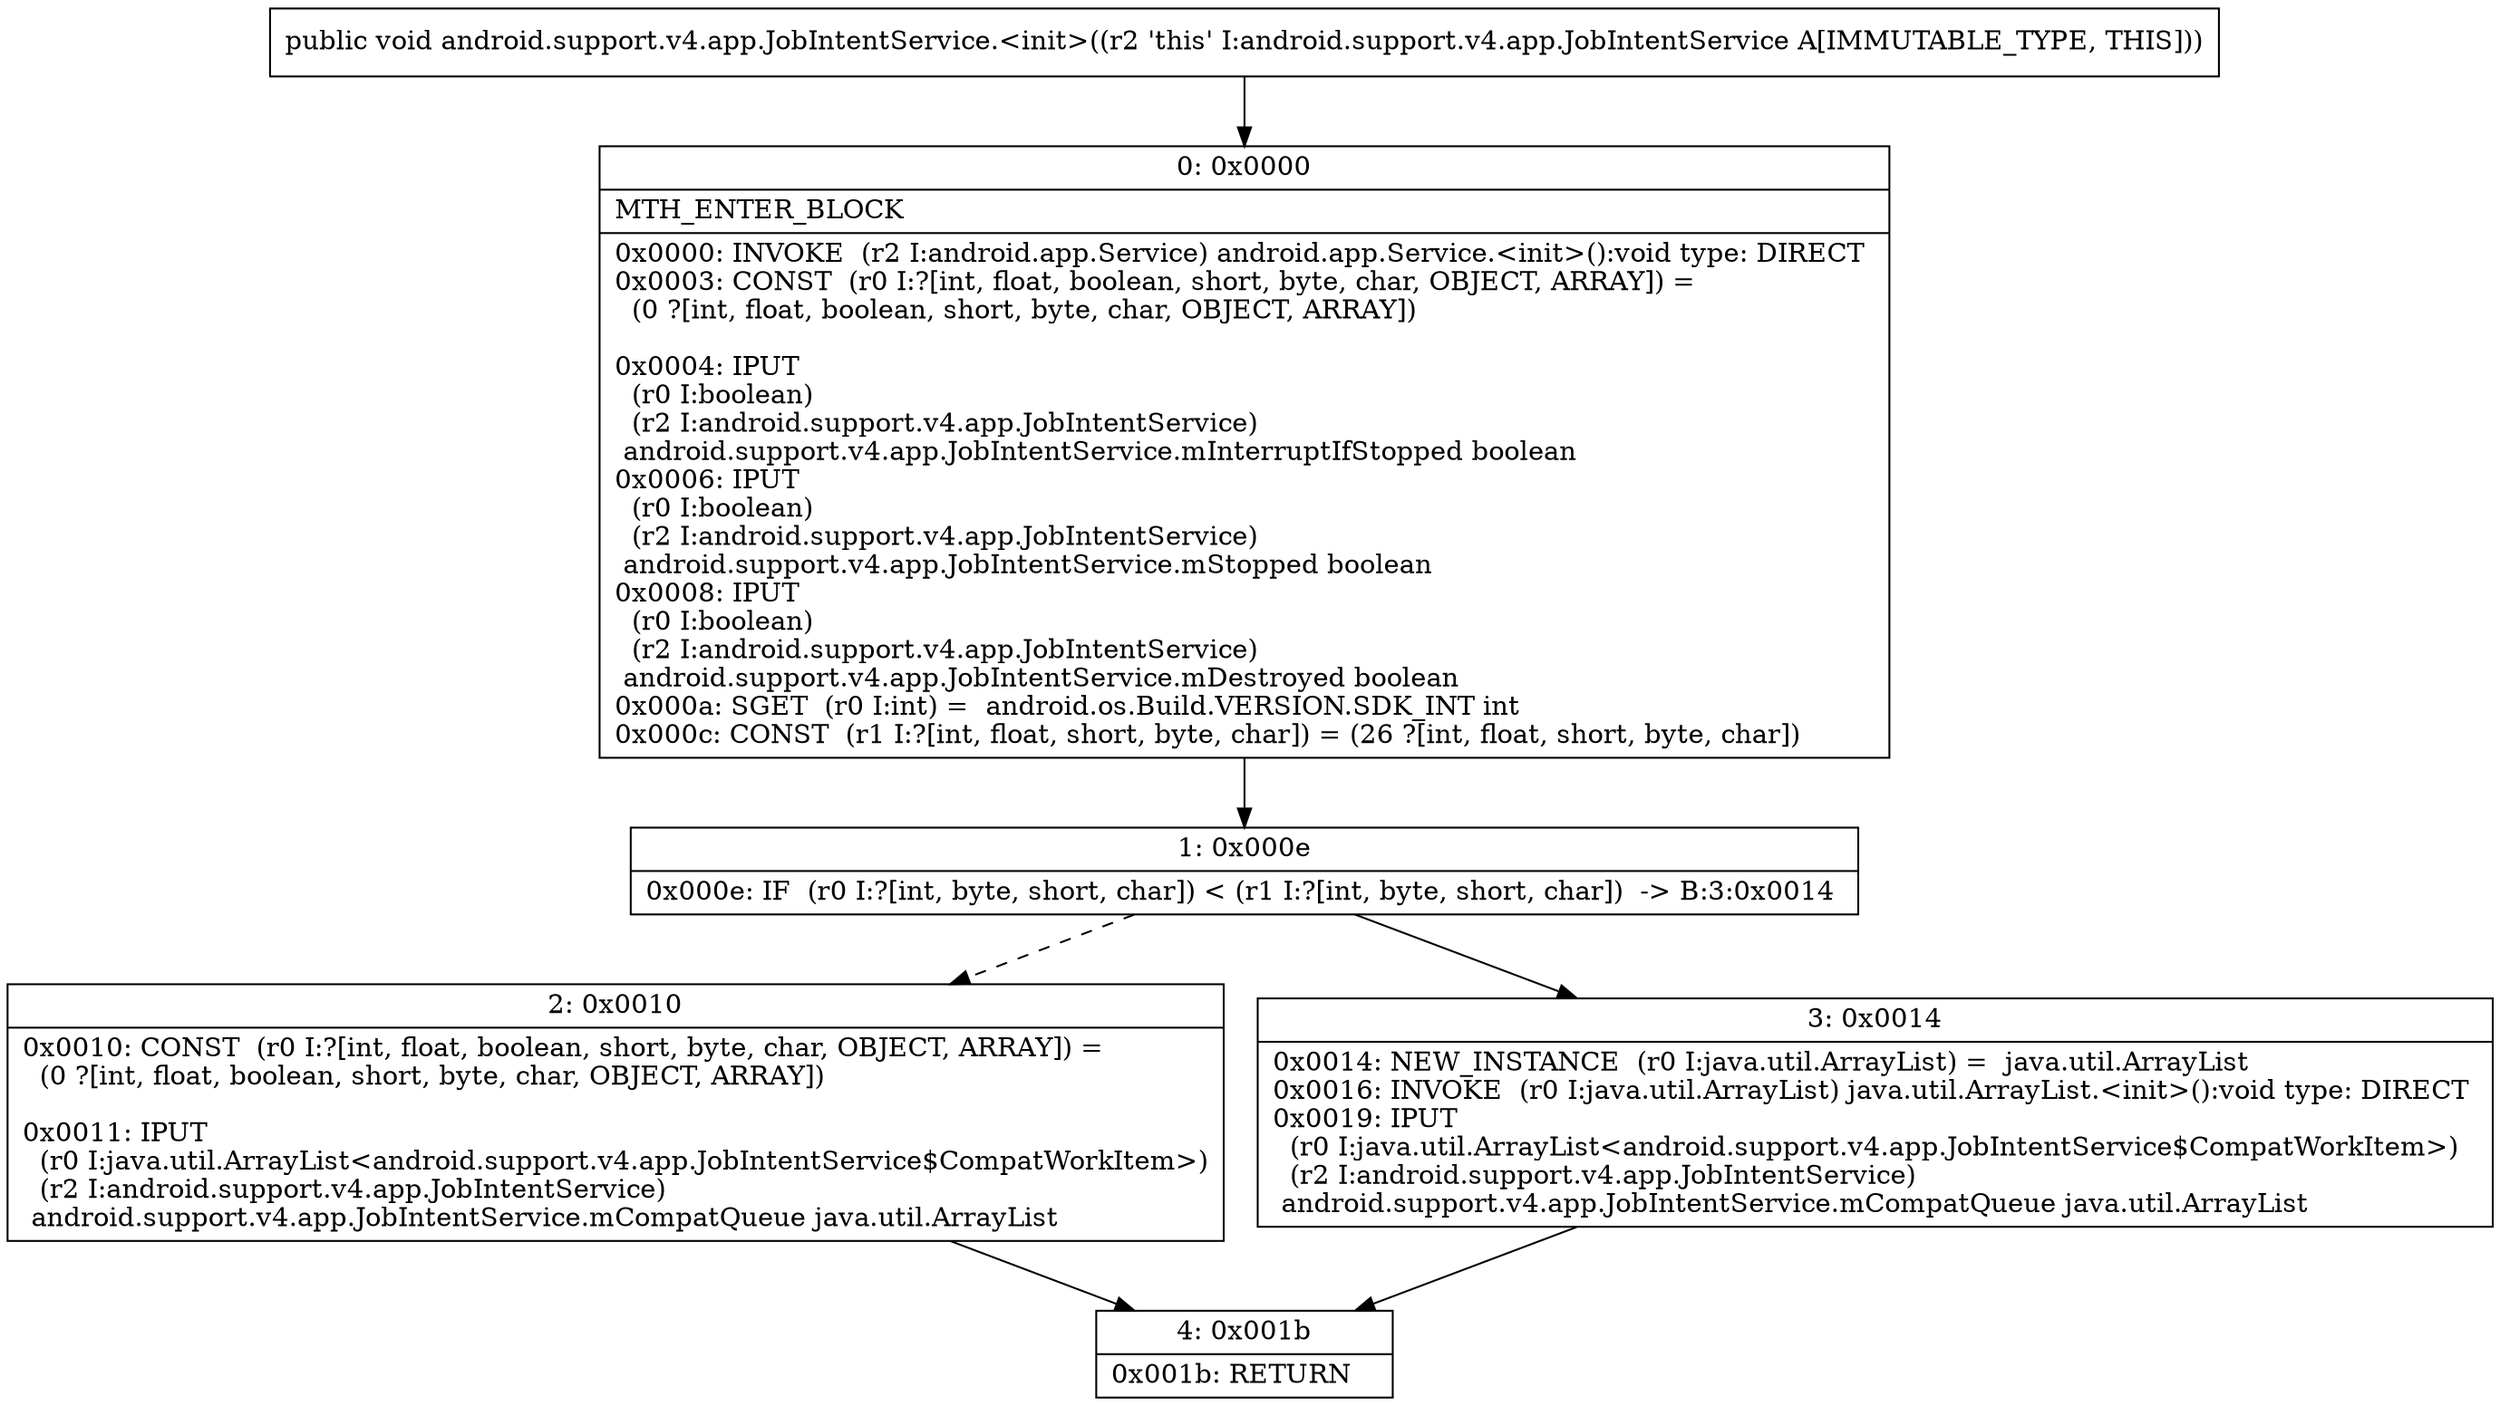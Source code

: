 digraph "CFG forandroid.support.v4.app.JobIntentService.\<init\>()V" {
Node_0 [shape=record,label="{0\:\ 0x0000|MTH_ENTER_BLOCK\l|0x0000: INVOKE  (r2 I:android.app.Service) android.app.Service.\<init\>():void type: DIRECT \l0x0003: CONST  (r0 I:?[int, float, boolean, short, byte, char, OBJECT, ARRAY]) = \l  (0 ?[int, float, boolean, short, byte, char, OBJECT, ARRAY])\l \l0x0004: IPUT  \l  (r0 I:boolean)\l  (r2 I:android.support.v4.app.JobIntentService)\l android.support.v4.app.JobIntentService.mInterruptIfStopped boolean \l0x0006: IPUT  \l  (r0 I:boolean)\l  (r2 I:android.support.v4.app.JobIntentService)\l android.support.v4.app.JobIntentService.mStopped boolean \l0x0008: IPUT  \l  (r0 I:boolean)\l  (r2 I:android.support.v4.app.JobIntentService)\l android.support.v4.app.JobIntentService.mDestroyed boolean \l0x000a: SGET  (r0 I:int) =  android.os.Build.VERSION.SDK_INT int \l0x000c: CONST  (r1 I:?[int, float, short, byte, char]) = (26 ?[int, float, short, byte, char]) \l}"];
Node_1 [shape=record,label="{1\:\ 0x000e|0x000e: IF  (r0 I:?[int, byte, short, char]) \< (r1 I:?[int, byte, short, char])  \-\> B:3:0x0014 \l}"];
Node_2 [shape=record,label="{2\:\ 0x0010|0x0010: CONST  (r0 I:?[int, float, boolean, short, byte, char, OBJECT, ARRAY]) = \l  (0 ?[int, float, boolean, short, byte, char, OBJECT, ARRAY])\l \l0x0011: IPUT  \l  (r0 I:java.util.ArrayList\<android.support.v4.app.JobIntentService$CompatWorkItem\>)\l  (r2 I:android.support.v4.app.JobIntentService)\l android.support.v4.app.JobIntentService.mCompatQueue java.util.ArrayList \l}"];
Node_3 [shape=record,label="{3\:\ 0x0014|0x0014: NEW_INSTANCE  (r0 I:java.util.ArrayList) =  java.util.ArrayList \l0x0016: INVOKE  (r0 I:java.util.ArrayList) java.util.ArrayList.\<init\>():void type: DIRECT \l0x0019: IPUT  \l  (r0 I:java.util.ArrayList\<android.support.v4.app.JobIntentService$CompatWorkItem\>)\l  (r2 I:android.support.v4.app.JobIntentService)\l android.support.v4.app.JobIntentService.mCompatQueue java.util.ArrayList \l}"];
Node_4 [shape=record,label="{4\:\ 0x001b|0x001b: RETURN   \l}"];
MethodNode[shape=record,label="{public void android.support.v4.app.JobIntentService.\<init\>((r2 'this' I:android.support.v4.app.JobIntentService A[IMMUTABLE_TYPE, THIS])) }"];
MethodNode -> Node_0;
Node_0 -> Node_1;
Node_1 -> Node_2[style=dashed];
Node_1 -> Node_3;
Node_2 -> Node_4;
Node_3 -> Node_4;
}

